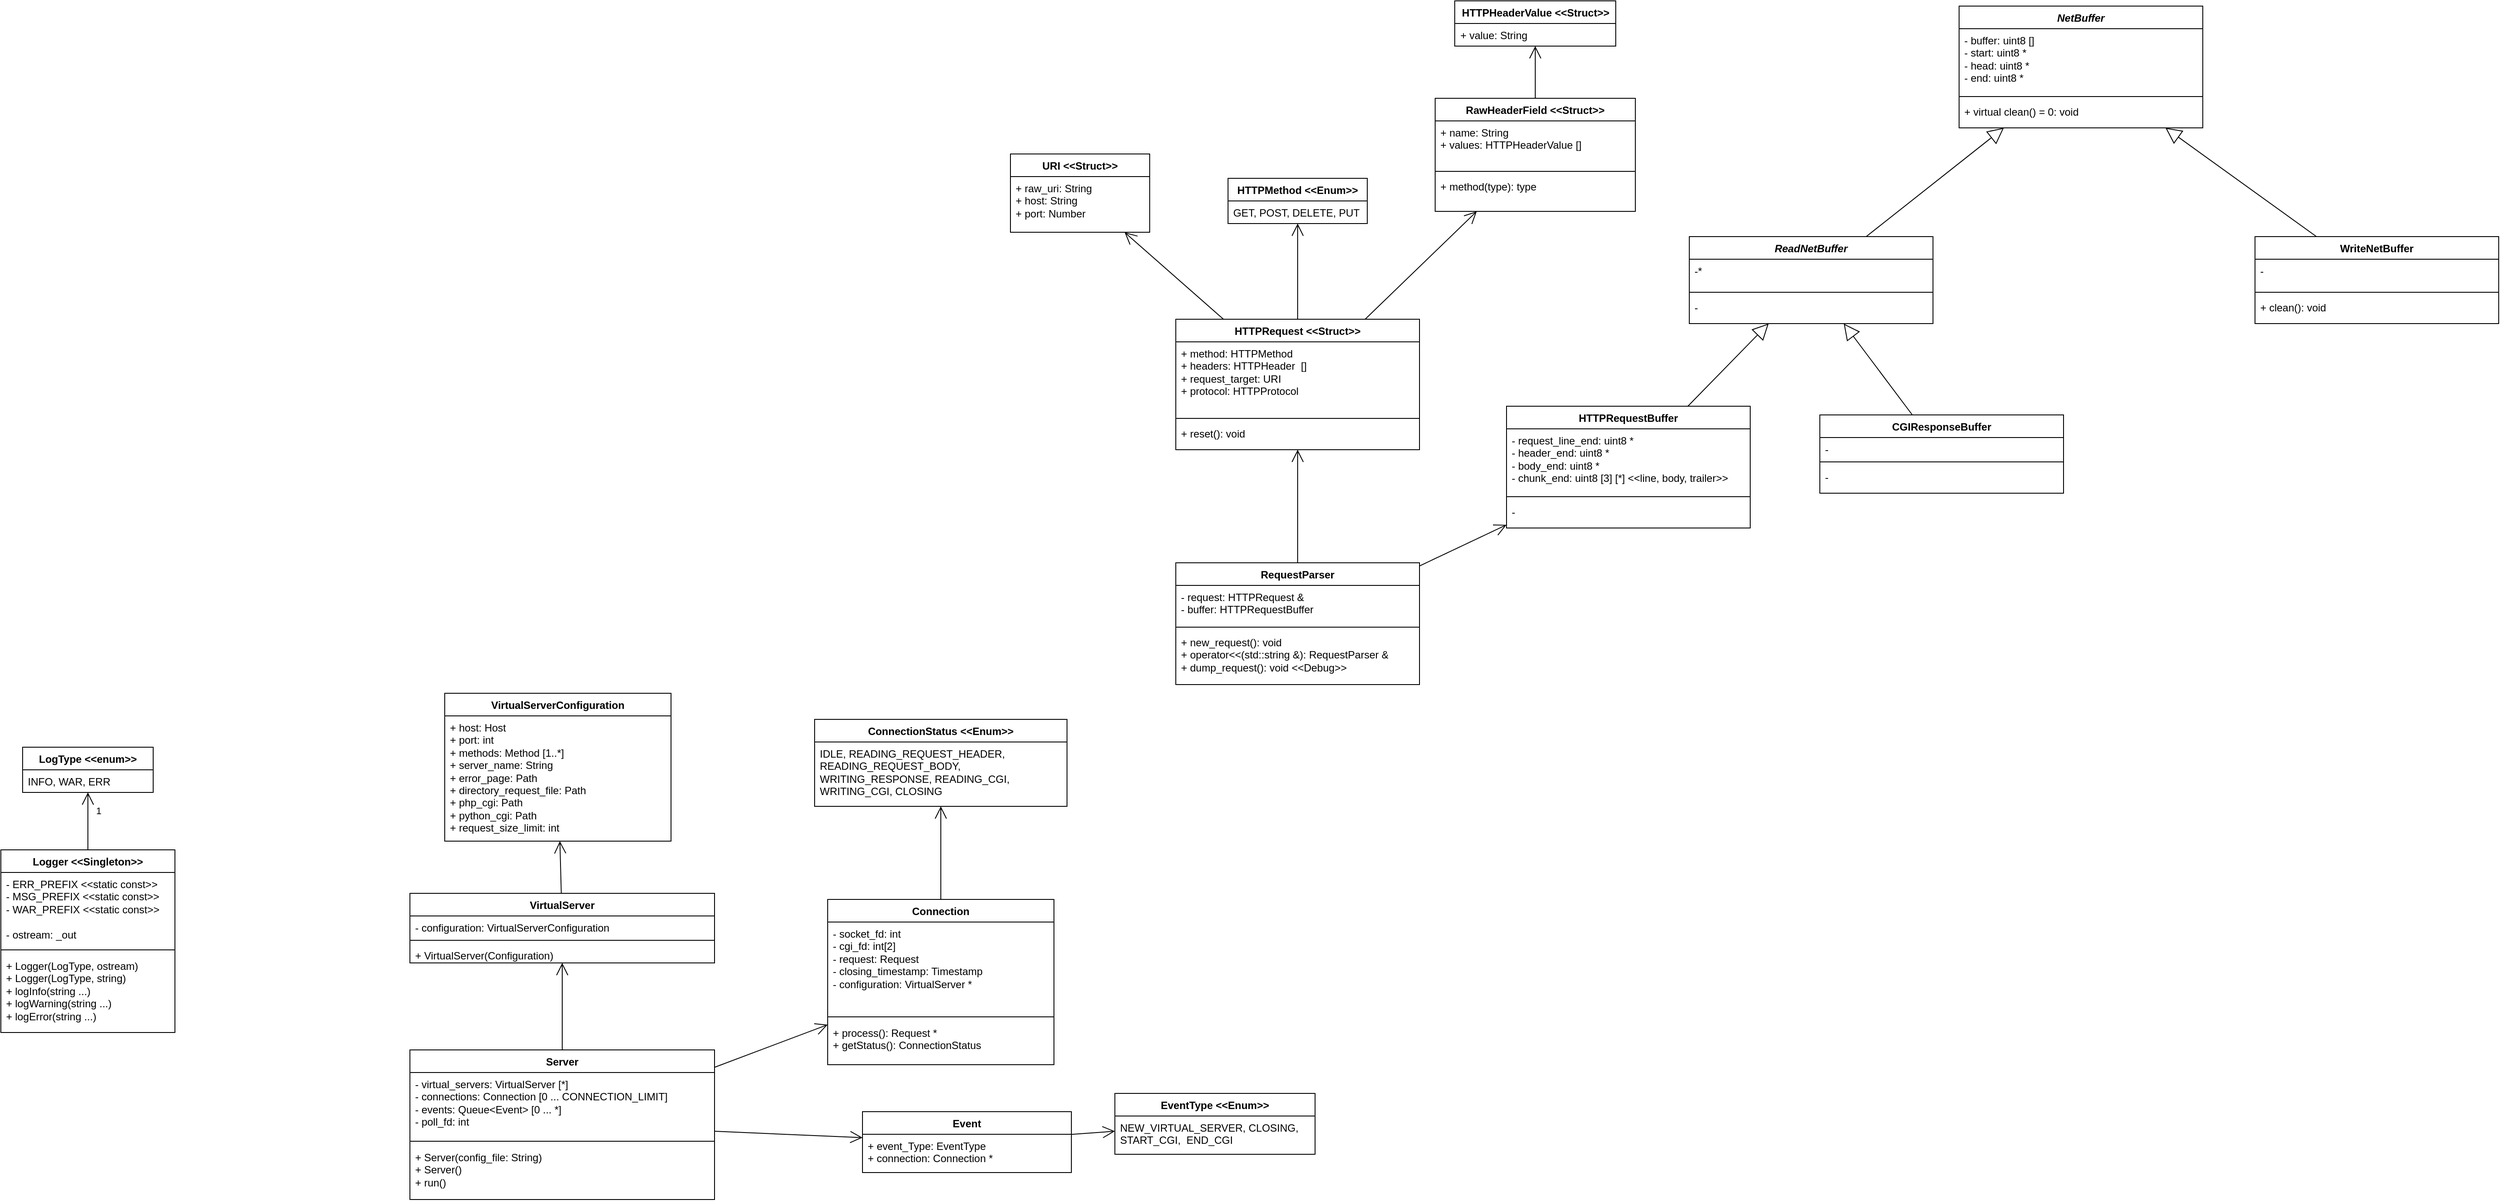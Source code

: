 <mxfile version="27.0.9">
  <diagram name="Página-1" id="tk883FMMthcRZrW7SJB8">
    <mxGraphModel dx="1903" dy="2211" grid="1" gridSize="10" guides="1" tooltips="1" connect="1" arrows="1" fold="1" page="1" pageScale="1" pageWidth="827" pageHeight="1169" math="0" shadow="0">
      <root>
        <mxCell id="0" />
        <mxCell id="1" parent="0" />
        <mxCell id="6wgVJU0eq-c5YWtlfM_m-1" value="Logger &amp;lt;&amp;lt;Singleton&amp;gt;&amp;gt;&lt;div&gt;&amp;nbsp;&lt;/div&gt;" style="swimlane;fontStyle=1;align=center;verticalAlign=top;childLayout=stackLayout;horizontal=1;startSize=26;horizontalStack=0;resizeParent=1;resizeParentMax=0;resizeLast=0;collapsible=1;marginBottom=0;whiteSpace=wrap;html=1;" parent="1" vertex="1">
          <mxGeometry x="190" y="340" width="200" height="210" as="geometry" />
        </mxCell>
        <mxCell id="6wgVJU0eq-c5YWtlfM_m-2" value="&lt;div&gt;- ERR_PREFIX &amp;lt;&amp;lt;static const&amp;gt;&amp;gt;&lt;/div&gt;&lt;div&gt;- MSG_PREFIX &amp;lt;&amp;lt;static const&amp;gt;&amp;gt;&lt;/div&gt;&lt;div&gt;- WAR_PREFIX &amp;lt;&amp;lt;static const&amp;gt;&amp;gt;&lt;/div&gt;&lt;div&gt;&lt;br&gt;&lt;/div&gt;- ostream: _out" style="text;strokeColor=none;fillColor=none;align=left;verticalAlign=top;spacingLeft=4;spacingRight=4;overflow=hidden;rotatable=0;points=[[0,0.5],[1,0.5]];portConstraint=eastwest;whiteSpace=wrap;html=1;" parent="6wgVJU0eq-c5YWtlfM_m-1" vertex="1">
          <mxGeometry y="26" width="200" height="84" as="geometry" />
        </mxCell>
        <mxCell id="6wgVJU0eq-c5YWtlfM_m-3" value="" style="line;strokeWidth=1;fillColor=none;align=left;verticalAlign=middle;spacingTop=-1;spacingLeft=3;spacingRight=3;rotatable=0;labelPosition=right;points=[];portConstraint=eastwest;strokeColor=inherit;" parent="6wgVJU0eq-c5YWtlfM_m-1" vertex="1">
          <mxGeometry y="110" width="200" height="10" as="geometry" />
        </mxCell>
        <mxCell id="6wgVJU0eq-c5YWtlfM_m-4" value="&lt;div&gt;&lt;span style=&quot;background-color: transparent; color: light-dark(rgb(0, 0, 0), rgb(255, 255, 255));&quot;&gt;+ Logger(LogType, ostream)&lt;/span&gt;&lt;/div&gt;+ Logger(LogType, string)&lt;div&gt;+ logInfo(string ...)&lt;/div&gt;&lt;div&gt;&lt;div&gt;+ logWarning(string ...)&lt;/div&gt;&lt;/div&gt;&lt;div&gt;&lt;div&gt;+ logError(string ...)&lt;/div&gt;&lt;/div&gt;&lt;div&gt;&lt;br&gt;&lt;/div&gt;" style="text;strokeColor=none;fillColor=none;align=left;verticalAlign=top;spacingLeft=4;spacingRight=4;overflow=hidden;rotatable=0;points=[[0,0.5],[1,0.5]];portConstraint=eastwest;whiteSpace=wrap;html=1;" parent="6wgVJU0eq-c5YWtlfM_m-1" vertex="1">
          <mxGeometry y="120" width="200" height="90" as="geometry" />
        </mxCell>
        <mxCell id="6wgVJU0eq-c5YWtlfM_m-7" value="LogType &amp;lt;&amp;lt;enum&amp;gt;&amp;gt;" style="swimlane;fontStyle=1;align=center;verticalAlign=top;childLayout=stackLayout;horizontal=1;startSize=26;horizontalStack=0;resizeParent=1;resizeParentMax=0;resizeLast=0;collapsible=1;marginBottom=0;whiteSpace=wrap;html=1;" parent="1" vertex="1">
          <mxGeometry x="215" y="222" width="150" height="52" as="geometry" />
        </mxCell>
        <mxCell id="6wgVJU0eq-c5YWtlfM_m-8" value="INFO, WAR, ERR" style="text;strokeColor=none;fillColor=none;align=left;verticalAlign=top;spacingLeft=4;spacingRight=4;overflow=hidden;rotatable=0;points=[[0,0.5],[1,0.5]];portConstraint=eastwest;whiteSpace=wrap;html=1;" parent="6wgVJU0eq-c5YWtlfM_m-7" vertex="1">
          <mxGeometry y="26" width="150" height="26" as="geometry" />
        </mxCell>
        <mxCell id="6wgVJU0eq-c5YWtlfM_m-13" value="" style="endArrow=open;endFill=1;endSize=12;html=1;rounded=0;" parent="1" source="6wgVJU0eq-c5YWtlfM_m-1" target="6wgVJU0eq-c5YWtlfM_m-7" edge="1">
          <mxGeometry width="160" relative="1" as="geometry">
            <mxPoint x="243" y="350" as="sourcePoint" />
            <mxPoint x="206" y="262" as="targetPoint" />
          </mxGeometry>
        </mxCell>
        <mxCell id="6wgVJU0eq-c5YWtlfM_m-14" value="1" style="edgeLabel;html=1;align=center;verticalAlign=middle;resizable=0;points=[];" parent="6wgVJU0eq-c5YWtlfM_m-13" vertex="1" connectable="0">
          <mxGeometry x="0.416" y="2" relative="1" as="geometry">
            <mxPoint x="14" y="1" as="offset" />
          </mxGeometry>
        </mxCell>
        <mxCell id="6wgVJU0eq-c5YWtlfM_m-15" value="" style="endArrow=open;endFill=1;endSize=12;html=1;rounded=0;" parent="1" source="6wgVJU0eq-c5YWtlfM_m-17" target="I9XYT82SZLcXuWSCUwmC-47" edge="1">
          <mxGeometry width="160" relative="1" as="geometry">
            <mxPoint x="742" y="480" as="sourcePoint" />
            <mxPoint x="839.571" y="274" as="targetPoint" />
          </mxGeometry>
        </mxCell>
        <mxCell id="6wgVJU0eq-c5YWtlfM_m-17" value="VirtualServer" style="swimlane;fontStyle=1;align=center;verticalAlign=top;childLayout=stackLayout;horizontal=1;startSize=26;horizontalStack=0;resizeParent=1;resizeParentMax=0;resizeLast=0;collapsible=1;marginBottom=0;whiteSpace=wrap;html=1;" parent="1" vertex="1">
          <mxGeometry x="660" y="390" width="350" height="80" as="geometry" />
        </mxCell>
        <mxCell id="6wgVJU0eq-c5YWtlfM_m-18" value="&lt;div&gt;- configuration: VirtualServerConfiguration&lt;/div&gt;&lt;div&gt;&lt;br&gt;&lt;/div&gt;" style="text;strokeColor=none;fillColor=none;align=left;verticalAlign=top;spacingLeft=4;spacingRight=4;overflow=hidden;rotatable=0;points=[[0,0.5],[1,0.5]];portConstraint=eastwest;whiteSpace=wrap;html=1;" parent="6wgVJU0eq-c5YWtlfM_m-17" vertex="1">
          <mxGeometry y="26" width="350" height="24" as="geometry" />
        </mxCell>
        <mxCell id="6wgVJU0eq-c5YWtlfM_m-19" value="" style="line;strokeWidth=1;fillColor=none;align=left;verticalAlign=middle;spacingTop=-1;spacingLeft=3;spacingRight=3;rotatable=0;labelPosition=right;points=[];portConstraint=eastwest;strokeColor=inherit;" parent="6wgVJU0eq-c5YWtlfM_m-17" vertex="1">
          <mxGeometry y="50" width="350" height="8" as="geometry" />
        </mxCell>
        <mxCell id="6wgVJU0eq-c5YWtlfM_m-20" value="+ VirtualServer(Configuration)&lt;div&gt;&lt;br&gt;&lt;/div&gt;" style="text;strokeColor=none;fillColor=none;align=left;verticalAlign=top;spacingLeft=4;spacingRight=4;overflow=hidden;rotatable=0;points=[[0,0.5],[1,0.5]];portConstraint=eastwest;whiteSpace=wrap;html=1;" parent="6wgVJU0eq-c5YWtlfM_m-17" vertex="1">
          <mxGeometry y="58" width="350" height="22" as="geometry" />
        </mxCell>
        <mxCell id="6wgVJU0eq-c5YWtlfM_m-31" value="RawHeaderField &amp;lt;&amp;lt;Struct&amp;gt;&amp;gt;" style="swimlane;fontStyle=1;align=center;verticalAlign=top;childLayout=stackLayout;horizontal=1;startSize=26;horizontalStack=0;resizeParent=1;resizeParentMax=0;resizeLast=0;collapsible=1;marginBottom=0;whiteSpace=wrap;html=1;" parent="1" vertex="1">
          <mxGeometry x="1838" y="-524" width="230" height="130" as="geometry" />
        </mxCell>
        <mxCell id="6wgVJU0eq-c5YWtlfM_m-32" value="&lt;div&gt;+ name: String&lt;/div&gt;&lt;div&gt;+ values: HTTPHeaderValue []&lt;/div&gt;" style="text;strokeColor=none;fillColor=none;align=left;verticalAlign=top;spacingLeft=4;spacingRight=4;overflow=hidden;rotatable=0;points=[[0,0.5],[1,0.5]];portConstraint=eastwest;whiteSpace=wrap;html=1;" parent="6wgVJU0eq-c5YWtlfM_m-31" vertex="1">
          <mxGeometry y="26" width="230" height="54" as="geometry" />
        </mxCell>
        <mxCell id="6wgVJU0eq-c5YWtlfM_m-33" value="" style="line;strokeWidth=1;fillColor=none;align=left;verticalAlign=middle;spacingTop=-1;spacingLeft=3;spacingRight=3;rotatable=0;labelPosition=right;points=[];portConstraint=eastwest;strokeColor=inherit;" parent="6wgVJU0eq-c5YWtlfM_m-31" vertex="1">
          <mxGeometry y="80" width="230" height="8" as="geometry" />
        </mxCell>
        <mxCell id="6wgVJU0eq-c5YWtlfM_m-34" value="+ method(type): type" style="text;strokeColor=none;fillColor=none;align=left;verticalAlign=top;spacingLeft=4;spacingRight=4;overflow=hidden;rotatable=0;points=[[0,0.5],[1,0.5]];portConstraint=eastwest;whiteSpace=wrap;html=1;" parent="6wgVJU0eq-c5YWtlfM_m-31" vertex="1">
          <mxGeometry y="88" width="230" height="42" as="geometry" />
        </mxCell>
        <mxCell id="I9XYT82SZLcXuWSCUwmC-6" value="Connection" style="swimlane;fontStyle=1;align=center;verticalAlign=top;childLayout=stackLayout;horizontal=1;startSize=26;horizontalStack=0;resizeParent=1;resizeParentMax=0;resizeLast=0;collapsible=1;marginBottom=0;whiteSpace=wrap;html=1;" parent="1" vertex="1">
          <mxGeometry x="1140" y="397" width="260" height="190" as="geometry" />
        </mxCell>
        <mxCell id="I9XYT82SZLcXuWSCUwmC-7" value="- socket_fd: int&lt;div&gt;- cgi_fd: int[2]&lt;br&gt;&lt;div&gt;- request: Request&lt;br&gt;&lt;div&gt;&lt;span style=&quot;background-color: transparent; color: light-dark(rgb(0, 0, 0), rgb(255, 255, 255));&quot;&gt;- closing_timestamp: Timestamp&lt;/span&gt;&lt;/div&gt;&lt;/div&gt;&lt;div&gt;- configuration: VirtualServer *&lt;/div&gt;&lt;/div&gt;" style="text;strokeColor=none;fillColor=none;align=left;verticalAlign=top;spacingLeft=4;spacingRight=4;overflow=hidden;rotatable=0;points=[[0,0.5],[1,0.5]];portConstraint=eastwest;whiteSpace=wrap;html=1;" parent="I9XYT82SZLcXuWSCUwmC-6" vertex="1">
          <mxGeometry y="26" width="260" height="104" as="geometry" />
        </mxCell>
        <mxCell id="I9XYT82SZLcXuWSCUwmC-8" value="" style="line;strokeWidth=1;fillColor=none;align=left;verticalAlign=middle;spacingTop=-1;spacingLeft=3;spacingRight=3;rotatable=0;labelPosition=right;points=[];portConstraint=eastwest;strokeColor=inherit;" parent="I9XYT82SZLcXuWSCUwmC-6" vertex="1">
          <mxGeometry y="130" width="260" height="10" as="geometry" />
        </mxCell>
        <mxCell id="I9XYT82SZLcXuWSCUwmC-9" value="+ process(): Request *&lt;div&gt;+ getStatus(): ConnectionStatus&lt;/div&gt;" style="text;strokeColor=none;fillColor=none;align=left;verticalAlign=top;spacingLeft=4;spacingRight=4;overflow=hidden;rotatable=0;points=[[0,0.5],[1,0.5]];portConstraint=eastwest;whiteSpace=wrap;html=1;" parent="I9XYT82SZLcXuWSCUwmC-6" vertex="1">
          <mxGeometry y="140" width="260" height="50" as="geometry" />
        </mxCell>
        <mxCell id="I9XYT82SZLcXuWSCUwmC-10" value="ConnectionStatus &amp;lt;&amp;lt;Enum&amp;gt;&amp;gt;" style="swimlane;fontStyle=1;align=center;verticalAlign=top;childLayout=stackLayout;horizontal=1;startSize=26;horizontalStack=0;resizeParent=1;resizeParentMax=0;resizeLast=0;collapsible=1;marginBottom=0;whiteSpace=wrap;html=1;" parent="1" vertex="1">
          <mxGeometry x="1125" y="190" width="290" height="100" as="geometry" />
        </mxCell>
        <mxCell id="I9XYT82SZLcXuWSCUwmC-11" value="IDLE, READING_REQUEST_HEADER, READING_REQUEST_BODY,&amp;nbsp; WRITING_RESPONSE, READING_CGI, WRITING_CGI, CLOSING" style="text;strokeColor=none;fillColor=none;align=left;verticalAlign=top;spacingLeft=4;spacingRight=4;overflow=hidden;rotatable=0;points=[[0,0.5],[1,0.5]];portConstraint=eastwest;whiteSpace=wrap;html=1;" parent="I9XYT82SZLcXuWSCUwmC-10" vertex="1">
          <mxGeometry y="26" width="290" height="74" as="geometry" />
        </mxCell>
        <mxCell id="I9XYT82SZLcXuWSCUwmC-14" value="" style="endArrow=open;endFill=1;endSize=12;html=1;rounded=0;" parent="1" source="I9XYT82SZLcXuWSCUwmC-6" target="I9XYT82SZLcXuWSCUwmC-10" edge="1">
          <mxGeometry width="160" relative="1" as="geometry">
            <mxPoint x="889" y="382" as="sourcePoint" />
            <mxPoint x="930" y="180" as="targetPoint" />
          </mxGeometry>
        </mxCell>
        <mxCell id="I9XYT82SZLcXuWSCUwmC-15" value="" style="endArrow=open;endFill=1;endSize=12;html=1;rounded=0;" parent="1" source="I9XYT82SZLcXuWSCUwmC-40" target="I9XYT82SZLcXuWSCUwmC-6" edge="1">
          <mxGeometry width="160" relative="1" as="geometry">
            <mxPoint x="870" y="412" as="sourcePoint" />
            <mxPoint x="911" y="210" as="targetPoint" />
          </mxGeometry>
        </mxCell>
        <mxCell id="I9XYT82SZLcXuWSCUwmC-18" value="Event" style="swimlane;fontStyle=1;align=center;verticalAlign=top;childLayout=stackLayout;horizontal=1;startSize=26;horizontalStack=0;resizeParent=1;resizeParentMax=0;resizeLast=0;collapsible=1;marginBottom=0;whiteSpace=wrap;html=1;" parent="1" vertex="1">
          <mxGeometry x="1180" y="641" width="240" height="70" as="geometry" />
        </mxCell>
        <mxCell id="I9XYT82SZLcXuWSCUwmC-19" value="+ event_Type: EventType&lt;div&gt;&lt;span style=&quot;background-color: transparent; color: light-dark(rgb(0, 0, 0), rgb(255, 255, 255));&quot;&gt;+ connection: Connection *&lt;/span&gt;&lt;/div&gt;&lt;div&gt;&lt;br&gt;&lt;/div&gt;" style="text;strokeColor=none;fillColor=none;align=left;verticalAlign=top;spacingLeft=4;spacingRight=4;overflow=hidden;rotatable=0;points=[[0,0.5],[1,0.5]];portConstraint=eastwest;whiteSpace=wrap;html=1;" parent="I9XYT82SZLcXuWSCUwmC-18" vertex="1">
          <mxGeometry y="26" width="240" height="44" as="geometry" />
        </mxCell>
        <mxCell id="I9XYT82SZLcXuWSCUwmC-22" value="EventType &amp;lt;&amp;lt;Enum&amp;gt;&amp;gt;" style="swimlane;fontStyle=1;align=center;verticalAlign=top;childLayout=stackLayout;horizontal=1;startSize=26;horizontalStack=0;resizeParent=1;resizeParentMax=0;resizeLast=0;collapsible=1;marginBottom=0;whiteSpace=wrap;html=1;" parent="1" vertex="1">
          <mxGeometry x="1470" y="620" width="230" height="70" as="geometry" />
        </mxCell>
        <mxCell id="I9XYT82SZLcXuWSCUwmC-23" value="NEW_VIRTUAL_SERVER, CLOSING, START_CGI,&amp;nbsp; END_CGI" style="text;strokeColor=none;fillColor=none;align=left;verticalAlign=top;spacingLeft=4;spacingRight=4;overflow=hidden;rotatable=0;points=[[0,0.5],[1,0.5]];portConstraint=eastwest;whiteSpace=wrap;html=1;" parent="I9XYT82SZLcXuWSCUwmC-22" vertex="1">
          <mxGeometry y="26" width="230" height="44" as="geometry" />
        </mxCell>
        <mxCell id="I9XYT82SZLcXuWSCUwmC-27" value="" style="endArrow=open;endFill=1;endSize=12;html=1;rounded=0;" parent="1" source="I9XYT82SZLcXuWSCUwmC-40" target="I9XYT82SZLcXuWSCUwmC-18" edge="1">
          <mxGeometry width="160" relative="1" as="geometry">
            <mxPoint x="936" y="400" as="sourcePoint" />
            <mxPoint x="1046" y="316" as="targetPoint" />
          </mxGeometry>
        </mxCell>
        <mxCell id="I9XYT82SZLcXuWSCUwmC-28" value="" style="endArrow=open;endFill=1;endSize=12;html=1;rounded=0;" parent="1" source="I9XYT82SZLcXuWSCUwmC-18" target="I9XYT82SZLcXuWSCUwmC-22" edge="1">
          <mxGeometry width="160" relative="1" as="geometry">
            <mxPoint x="1190" y="660" as="sourcePoint" />
            <mxPoint x="1260" y="670" as="targetPoint" />
          </mxGeometry>
        </mxCell>
        <mxCell id="I9XYT82SZLcXuWSCUwmC-40" value="Server" style="swimlane;fontStyle=1;align=center;verticalAlign=top;childLayout=stackLayout;horizontal=1;startSize=26;horizontalStack=0;resizeParent=1;resizeParentMax=0;resizeLast=0;collapsible=1;marginBottom=0;whiteSpace=wrap;html=1;" parent="1" vertex="1">
          <mxGeometry x="660" y="570" width="350" height="172" as="geometry" />
        </mxCell>
        <mxCell id="I9XYT82SZLcXuWSCUwmC-41" value="- virtual_servers: VirtualServer [*]&lt;div&gt;- connections: Connection [0 ... CONNECTION_LIMIT]&lt;/div&gt;&lt;div&gt;&lt;div&gt;&lt;div&gt;&lt;span style=&quot;background-color: transparent; color: light-dark(rgb(0, 0, 0), rgb(255, 255, 255));&quot;&gt;- events: Queue&amp;lt;Event&amp;gt; [0 ... *]&lt;/span&gt;&lt;/div&gt;&lt;/div&gt;&lt;div&gt;&lt;span style=&quot;background-color: transparent; color: light-dark(rgb(0, 0, 0), rgb(255, 255, 255));&quot;&gt;- poll_fd: int&lt;/span&gt;&lt;/div&gt;&lt;/div&gt;" style="text;strokeColor=none;fillColor=none;align=left;verticalAlign=top;spacingLeft=4;spacingRight=4;overflow=hidden;rotatable=0;points=[[0,0.5],[1,0.5]];portConstraint=eastwest;whiteSpace=wrap;html=1;" parent="I9XYT82SZLcXuWSCUwmC-40" vertex="1">
          <mxGeometry y="26" width="350" height="74" as="geometry" />
        </mxCell>
        <mxCell id="I9XYT82SZLcXuWSCUwmC-42" value="" style="line;strokeWidth=1;fillColor=none;align=left;verticalAlign=middle;spacingTop=-1;spacingLeft=3;spacingRight=3;rotatable=0;labelPosition=right;points=[];portConstraint=eastwest;strokeColor=inherit;" parent="I9XYT82SZLcXuWSCUwmC-40" vertex="1">
          <mxGeometry y="100" width="350" height="10" as="geometry" />
        </mxCell>
        <mxCell id="I9XYT82SZLcXuWSCUwmC-43" value="+ Server(config_file: String)&lt;div&gt;&lt;div&gt;+ Server()&lt;/div&gt;&lt;/div&gt;&lt;div&gt;+ run()&lt;/div&gt;" style="text;strokeColor=none;fillColor=none;align=left;verticalAlign=top;spacingLeft=4;spacingRight=4;overflow=hidden;rotatable=0;points=[[0,0.5],[1,0.5]];portConstraint=eastwest;whiteSpace=wrap;html=1;" parent="I9XYT82SZLcXuWSCUwmC-40" vertex="1">
          <mxGeometry y="110" width="350" height="62" as="geometry" />
        </mxCell>
        <mxCell id="I9XYT82SZLcXuWSCUwmC-44" value="" style="endArrow=open;endFill=1;endSize=12;html=1;rounded=0;" parent="1" source="I9XYT82SZLcXuWSCUwmC-40" target="6wgVJU0eq-c5YWtlfM_m-17" edge="1">
          <mxGeometry width="160" relative="1" as="geometry">
            <mxPoint x="942" y="400" as="sourcePoint" />
            <mxPoint x="1053" y="326" as="targetPoint" />
          </mxGeometry>
        </mxCell>
        <mxCell id="I9XYT82SZLcXuWSCUwmC-47" value="VirtualServerConfiguration" style="swimlane;fontStyle=1;align=center;verticalAlign=top;childLayout=stackLayout;horizontal=1;startSize=26;horizontalStack=0;resizeParent=1;resizeParentMax=0;resizeLast=0;collapsible=1;marginBottom=0;whiteSpace=wrap;html=1;" parent="1" vertex="1">
          <mxGeometry x="700" y="160" width="260" height="170" as="geometry" />
        </mxCell>
        <mxCell id="I9XYT82SZLcXuWSCUwmC-48" value="+ host: Host&lt;div&gt;+ port: int&lt;br&gt;&lt;div&gt;+ methods: Method [1..*]&lt;/div&gt;&lt;div&gt;+ server_name: String&lt;/div&gt;&lt;/div&gt;&lt;div&gt;+ error_page: Path&lt;/div&gt;&lt;div&gt;+ directory_request_file: Path&lt;/div&gt;&lt;div&gt;+ php_cgi: Path&lt;/div&gt;&lt;div&gt;+ python_cgi: Path&lt;/div&gt;&lt;div&gt;+ request_size_limit: int&lt;/div&gt;" style="text;strokeColor=none;fillColor=none;align=left;verticalAlign=top;spacingLeft=4;spacingRight=4;overflow=hidden;rotatable=0;points=[[0,0.5],[1,0.5]];portConstraint=eastwest;whiteSpace=wrap;html=1;" parent="I9XYT82SZLcXuWSCUwmC-47" vertex="1">
          <mxGeometry y="26" width="260" height="144" as="geometry" />
        </mxCell>
        <mxCell id="1a8JrGUghkv8qu4YOcdz-1" value="HTTPRequest &amp;lt;&amp;lt;Struct&amp;gt;&amp;gt;" style="swimlane;fontStyle=1;align=center;verticalAlign=top;childLayout=stackLayout;horizontal=1;startSize=26;horizontalStack=0;resizeParent=1;resizeParentMax=0;resizeLast=0;collapsible=1;marginBottom=0;whiteSpace=wrap;html=1;" parent="1" vertex="1">
          <mxGeometry x="1540" y="-270" width="280" height="150" as="geometry" />
        </mxCell>
        <mxCell id="1a8JrGUghkv8qu4YOcdz-2" value="&lt;div&gt;+ method: HTTPMethod&lt;/div&gt;&lt;div&gt;+ headers: HTTPHeader&amp;nbsp; []&lt;/div&gt;&lt;div&gt;+ request_target: URI&lt;/div&gt;&lt;div&gt;+ protocol: HTTPProtocol&lt;/div&gt;" style="text;strokeColor=none;fillColor=none;align=left;verticalAlign=top;spacingLeft=4;spacingRight=4;overflow=hidden;rotatable=0;points=[[0,0.5],[1,0.5]];portConstraint=eastwest;whiteSpace=wrap;html=1;" parent="1a8JrGUghkv8qu4YOcdz-1" vertex="1">
          <mxGeometry y="26" width="280" height="84" as="geometry" />
        </mxCell>
        <mxCell id="1a8JrGUghkv8qu4YOcdz-3" value="" style="line;strokeWidth=1;fillColor=none;align=left;verticalAlign=middle;spacingTop=-1;spacingLeft=3;spacingRight=3;rotatable=0;labelPosition=right;points=[];portConstraint=eastwest;strokeColor=inherit;" parent="1a8JrGUghkv8qu4YOcdz-1" vertex="1">
          <mxGeometry y="110" width="280" height="8" as="geometry" />
        </mxCell>
        <mxCell id="1a8JrGUghkv8qu4YOcdz-4" value="+ reset(): void" style="text;strokeColor=none;fillColor=none;align=left;verticalAlign=top;spacingLeft=4;spacingRight=4;overflow=hidden;rotatable=0;points=[[0,0.5],[1,0.5]];portConstraint=eastwest;whiteSpace=wrap;html=1;" parent="1a8JrGUghkv8qu4YOcdz-1" vertex="1">
          <mxGeometry y="118" width="280" height="32" as="geometry" />
        </mxCell>
        <mxCell id="1a8JrGUghkv8qu4YOcdz-9" value="" style="endArrow=open;endFill=1;endSize=12;html=1;rounded=0;" parent="1" source="1a8JrGUghkv8qu4YOcdz-1" target="6wgVJU0eq-c5YWtlfM_m-31" edge="1">
          <mxGeometry width="160" relative="1" as="geometry">
            <mxPoint x="1440" y="-127" as="sourcePoint" />
            <mxPoint x="1440" y="-234" as="targetPoint" />
          </mxGeometry>
        </mxCell>
        <mxCell id="1a8JrGUghkv8qu4YOcdz-10" value="HTTPHeaderValue &amp;lt;&amp;lt;Struct&amp;gt;&amp;gt;" style="swimlane;fontStyle=1;align=center;verticalAlign=top;childLayout=stackLayout;horizontal=1;startSize=26;horizontalStack=0;resizeParent=1;resizeParentMax=0;resizeLast=0;collapsible=1;marginBottom=0;whiteSpace=wrap;html=1;" parent="1" vertex="1">
          <mxGeometry x="1860.5" y="-636" width="185" height="52" as="geometry" />
        </mxCell>
        <mxCell id="1a8JrGUghkv8qu4YOcdz-11" value="+ value: String" style="text;strokeColor=none;fillColor=none;align=left;verticalAlign=top;spacingLeft=4;spacingRight=4;overflow=hidden;rotatable=0;points=[[0,0.5],[1,0.5]];portConstraint=eastwest;whiteSpace=wrap;html=1;" parent="1a8JrGUghkv8qu4YOcdz-10" vertex="1">
          <mxGeometry y="26" width="185" height="26" as="geometry" />
        </mxCell>
        <mxCell id="1a8JrGUghkv8qu4YOcdz-14" value="" style="endArrow=open;endFill=1;endSize=12;html=1;rounded=0;" parent="1" source="6wgVJU0eq-c5YWtlfM_m-31" target="1a8JrGUghkv8qu4YOcdz-10" edge="1">
          <mxGeometry width="160" relative="1" as="geometry">
            <mxPoint x="1520" y="-414" as="sourcePoint" />
            <mxPoint x="1525" y="-494" as="targetPoint" />
          </mxGeometry>
        </mxCell>
        <mxCell id="1a8JrGUghkv8qu4YOcdz-15" value="HTTPMethod &amp;lt;&amp;lt;Enum&amp;gt;&amp;gt;" style="swimlane;fontStyle=1;align=center;verticalAlign=top;childLayout=stackLayout;horizontal=1;startSize=26;horizontalStack=0;resizeParent=1;resizeParentMax=0;resizeLast=0;collapsible=1;marginBottom=0;whiteSpace=wrap;html=1;" parent="1" vertex="1">
          <mxGeometry x="1600" y="-432" width="160" height="52" as="geometry" />
        </mxCell>
        <mxCell id="1a8JrGUghkv8qu4YOcdz-16" value="GET, POST, DELETE, PUT" style="text;strokeColor=none;fillColor=none;align=left;verticalAlign=top;spacingLeft=4;spacingRight=4;overflow=hidden;rotatable=0;points=[[0,0.5],[1,0.5]];portConstraint=eastwest;whiteSpace=wrap;html=1;" parent="1a8JrGUghkv8qu4YOcdz-15" vertex="1">
          <mxGeometry y="26" width="160" height="26" as="geometry" />
        </mxCell>
        <mxCell id="1a8JrGUghkv8qu4YOcdz-19" value="" style="endArrow=open;endFill=1;endSize=12;html=1;rounded=0;" parent="1" source="1a8JrGUghkv8qu4YOcdz-1" target="1a8JrGUghkv8qu4YOcdz-15" edge="1">
          <mxGeometry width="160" relative="1" as="geometry">
            <mxPoint x="1890" y="-394" as="sourcePoint" />
            <mxPoint x="1890" y="-444" as="targetPoint" />
          </mxGeometry>
        </mxCell>
        <mxCell id="1a8JrGUghkv8qu4YOcdz-20" value="URI &amp;lt;&amp;lt;Struct&amp;gt;&amp;gt;" style="swimlane;fontStyle=1;align=center;verticalAlign=top;childLayout=stackLayout;horizontal=1;startSize=26;horizontalStack=0;resizeParent=1;resizeParentMax=0;resizeLast=0;collapsible=1;marginBottom=0;whiteSpace=wrap;html=1;" parent="1" vertex="1">
          <mxGeometry x="1350" y="-460" width="160" height="90" as="geometry" />
        </mxCell>
        <mxCell id="1a8JrGUghkv8qu4YOcdz-21" value="&lt;div&gt;+ raw_uri: String&lt;/div&gt;&lt;div&gt;+ host: String&lt;/div&gt;&lt;div&gt;+ port: Number&lt;/div&gt;" style="text;strokeColor=none;fillColor=none;align=left;verticalAlign=top;spacingLeft=4;spacingRight=4;overflow=hidden;rotatable=0;points=[[0,0.5],[1,0.5]];portConstraint=eastwest;whiteSpace=wrap;html=1;" parent="1a8JrGUghkv8qu4YOcdz-20" vertex="1">
          <mxGeometry y="26" width="160" height="64" as="geometry" />
        </mxCell>
        <mxCell id="1a8JrGUghkv8qu4YOcdz-24" value="" style="endArrow=open;endFill=1;endSize=12;html=1;rounded=0;" parent="1" source="1a8JrGUghkv8qu4YOcdz-1" target="1a8JrGUghkv8qu4YOcdz-20" edge="1">
          <mxGeometry width="160" relative="1" as="geometry">
            <mxPoint x="1553" y="-206" as="sourcePoint" />
            <mxPoint x="1400" y="-344" as="targetPoint" />
          </mxGeometry>
        </mxCell>
        <mxCell id="1a8JrGUghkv8qu4YOcdz-25" value="RequestParser" style="swimlane;fontStyle=1;align=center;verticalAlign=top;childLayout=stackLayout;horizontal=1;startSize=26;horizontalStack=0;resizeParent=1;resizeParentMax=0;resizeLast=0;collapsible=1;marginBottom=0;whiteSpace=wrap;html=1;" parent="1" vertex="1">
          <mxGeometry x="1540" y="10" width="280" height="140" as="geometry" />
        </mxCell>
        <mxCell id="1a8JrGUghkv8qu4YOcdz-26" value="&lt;div&gt;- request: HTTPRequest &amp;amp;&lt;/div&gt;&lt;div&gt;- buffer: HTTPRequestBuffer&lt;/div&gt;&lt;div&gt;&lt;br&gt;&lt;/div&gt;" style="text;strokeColor=none;fillColor=none;align=left;verticalAlign=top;spacingLeft=4;spacingRight=4;overflow=hidden;rotatable=0;points=[[0,0.5],[1,0.5]];portConstraint=eastwest;whiteSpace=wrap;html=1;" parent="1a8JrGUghkv8qu4YOcdz-25" vertex="1">
          <mxGeometry y="26" width="280" height="44" as="geometry" />
        </mxCell>
        <mxCell id="1a8JrGUghkv8qu4YOcdz-27" value="" style="line;strokeWidth=1;fillColor=none;align=left;verticalAlign=middle;spacingTop=-1;spacingLeft=3;spacingRight=3;rotatable=0;labelPosition=right;points=[];portConstraint=eastwest;strokeColor=inherit;" parent="1a8JrGUghkv8qu4YOcdz-25" vertex="1">
          <mxGeometry y="70" width="280" height="8" as="geometry" />
        </mxCell>
        <mxCell id="1a8JrGUghkv8qu4YOcdz-28" value="&lt;div&gt;+ new_request(): void &lt;br&gt;&lt;/div&gt;&lt;div&gt;+ operator&amp;lt;&amp;lt;(std::string &amp;amp;): RequestParser &amp;amp;&lt;/div&gt;&lt;div&gt;+ dump_request(): void &amp;lt;&amp;lt;Debug&amp;gt;&amp;gt;&lt;/div&gt;" style="text;strokeColor=none;fillColor=none;align=left;verticalAlign=top;spacingLeft=4;spacingRight=4;overflow=hidden;rotatable=0;points=[[0,0.5],[1,0.5]];portConstraint=eastwest;whiteSpace=wrap;html=1;" parent="1a8JrGUghkv8qu4YOcdz-25" vertex="1">
          <mxGeometry y="78" width="280" height="62" as="geometry" />
        </mxCell>
        <mxCell id="1a8JrGUghkv8qu4YOcdz-29" value="" style="endArrow=open;endFill=1;endSize=12;html=1;rounded=0;" parent="1" source="1a8JrGUghkv8qu4YOcdz-25" target="1a8JrGUghkv8qu4YOcdz-1" edge="1">
          <mxGeometry width="160" relative="1" as="geometry">
            <mxPoint x="1869.996" y="-40" as="sourcePoint" />
            <mxPoint x="1957.7" y="-200" as="targetPoint" />
          </mxGeometry>
        </mxCell>
        <mxCell id="1a8JrGUghkv8qu4YOcdz-32" value="&lt;i&gt;ReadNetBuffer&lt;/i&gt;&lt;div&gt;&lt;br&gt;&lt;/div&gt;" style="swimlane;fontStyle=1;align=center;verticalAlign=top;childLayout=stackLayout;horizontal=1;startSize=26;horizontalStack=0;resizeParent=1;resizeParentMax=0;resizeLast=0;collapsible=1;marginBottom=0;whiteSpace=wrap;html=1;" parent="1" vertex="1">
          <mxGeometry x="2130" y="-365" width="280" height="100" as="geometry" />
        </mxCell>
        <mxCell id="1a8JrGUghkv8qu4YOcdz-33" value="&lt;div&gt;&lt;span style=&quot;background-color: transparent; color: light-dark(rgb(0, 0, 0), rgb(255, 255, 255));&quot;&gt;-*&lt;/span&gt;&lt;/div&gt;" style="text;strokeColor=none;fillColor=none;align=left;verticalAlign=top;spacingLeft=4;spacingRight=4;overflow=hidden;rotatable=0;points=[[0,0.5],[1,0.5]];portConstraint=eastwest;whiteSpace=wrap;html=1;" parent="1a8JrGUghkv8qu4YOcdz-32" vertex="1">
          <mxGeometry y="26" width="280" height="34" as="geometry" />
        </mxCell>
        <mxCell id="1a8JrGUghkv8qu4YOcdz-34" value="" style="line;strokeWidth=1;fillColor=none;align=left;verticalAlign=middle;spacingTop=-1;spacingLeft=3;spacingRight=3;rotatable=0;labelPosition=right;points=[];portConstraint=eastwest;strokeColor=inherit;" parent="1a8JrGUghkv8qu4YOcdz-32" vertex="1">
          <mxGeometry y="60" width="280" height="8" as="geometry" />
        </mxCell>
        <mxCell id="1a8JrGUghkv8qu4YOcdz-35" value="-" style="text;strokeColor=none;fillColor=none;align=left;verticalAlign=top;spacingLeft=4;spacingRight=4;overflow=hidden;rotatable=0;points=[[0,0.5],[1,0.5]];portConstraint=eastwest;whiteSpace=wrap;html=1;" parent="1a8JrGUghkv8qu4YOcdz-32" vertex="1">
          <mxGeometry y="68" width="280" height="32" as="geometry" />
        </mxCell>
        <mxCell id="1a8JrGUghkv8qu4YOcdz-36" value="" style="endArrow=open;endFill=1;endSize=12;html=1;rounded=0;" parent="1" source="1a8JrGUghkv8qu4YOcdz-25" target="MRHkmh8299stdfIDuQO7-5" edge="1">
          <mxGeometry width="160" relative="1" as="geometry">
            <mxPoint x="2106" y="84" as="sourcePoint" />
            <mxPoint x="1970" y="-110" as="targetPoint" />
          </mxGeometry>
        </mxCell>
        <mxCell id="1a8JrGUghkv8qu4YOcdz-37" value="&lt;div&gt;&lt;i&gt;NetBuffer&lt;/i&gt;&lt;/div&gt;" style="swimlane;fontStyle=1;align=center;verticalAlign=top;childLayout=stackLayout;horizontal=1;startSize=26;horizontalStack=0;resizeParent=1;resizeParentMax=0;resizeLast=0;collapsible=1;marginBottom=0;whiteSpace=wrap;html=1;" parent="1" vertex="1">
          <mxGeometry x="2440" y="-630" width="280" height="140" as="geometry" />
        </mxCell>
        <mxCell id="1a8JrGUghkv8qu4YOcdz-38" value="&lt;div&gt;- buffer: uint8 []&lt;/div&gt;&lt;div&gt;- start: uint8 *&lt;/div&gt;&lt;div&gt;- head: uint8 *&lt;/div&gt;&lt;div&gt;- end: uint8 *&lt;/div&gt;" style="text;strokeColor=none;fillColor=none;align=left;verticalAlign=top;spacingLeft=4;spacingRight=4;overflow=hidden;rotatable=0;points=[[0,0.5],[1,0.5]];portConstraint=eastwest;whiteSpace=wrap;html=1;" parent="1a8JrGUghkv8qu4YOcdz-37" vertex="1">
          <mxGeometry y="26" width="280" height="74" as="geometry" />
        </mxCell>
        <mxCell id="1a8JrGUghkv8qu4YOcdz-39" value="" style="line;strokeWidth=1;fillColor=none;align=left;verticalAlign=middle;spacingTop=-1;spacingLeft=3;spacingRight=3;rotatable=0;labelPosition=right;points=[];portConstraint=eastwest;strokeColor=inherit;" parent="1a8JrGUghkv8qu4YOcdz-37" vertex="1">
          <mxGeometry y="100" width="280" height="8" as="geometry" />
        </mxCell>
        <mxCell id="1a8JrGUghkv8qu4YOcdz-40" value="+ virtual clean() = 0: void" style="text;strokeColor=none;fillColor=none;align=left;verticalAlign=top;spacingLeft=4;spacingRight=4;overflow=hidden;rotatable=0;points=[[0,0.5],[1,0.5]];portConstraint=eastwest;whiteSpace=wrap;html=1;" parent="1a8JrGUghkv8qu4YOcdz-37" vertex="1">
          <mxGeometry y="108" width="280" height="32" as="geometry" />
        </mxCell>
        <mxCell id="1a8JrGUghkv8qu4YOcdz-41" value="" style="endArrow=block;endSize=16;endFill=0;html=1;rounded=0;" parent="1" source="1a8JrGUghkv8qu4YOcdz-32" target="1a8JrGUghkv8qu4YOcdz-37" edge="1">
          <mxGeometry width="160" relative="1" as="geometry">
            <mxPoint x="2190" y="-40" as="sourcePoint" />
            <mxPoint x="2350" y="-40" as="targetPoint" />
          </mxGeometry>
        </mxCell>
        <mxCell id="1a8JrGUghkv8qu4YOcdz-42" value="WriteNetBuffer" style="swimlane;fontStyle=1;align=center;verticalAlign=top;childLayout=stackLayout;horizontal=1;startSize=26;horizontalStack=0;resizeParent=1;resizeParentMax=0;resizeLast=0;collapsible=1;marginBottom=0;whiteSpace=wrap;html=1;" parent="1" vertex="1">
          <mxGeometry x="2780" y="-365" width="280" height="100" as="geometry" />
        </mxCell>
        <mxCell id="1a8JrGUghkv8qu4YOcdz-43" value="&lt;div&gt;-&lt;/div&gt;" style="text;strokeColor=none;fillColor=none;align=left;verticalAlign=top;spacingLeft=4;spacingRight=4;overflow=hidden;rotatable=0;points=[[0,0.5],[1,0.5]];portConstraint=eastwest;whiteSpace=wrap;html=1;" parent="1a8JrGUghkv8qu4YOcdz-42" vertex="1">
          <mxGeometry y="26" width="280" height="34" as="geometry" />
        </mxCell>
        <mxCell id="1a8JrGUghkv8qu4YOcdz-44" value="" style="line;strokeWidth=1;fillColor=none;align=left;verticalAlign=middle;spacingTop=-1;spacingLeft=3;spacingRight=3;rotatable=0;labelPosition=right;points=[];portConstraint=eastwest;strokeColor=inherit;" parent="1a8JrGUghkv8qu4YOcdz-42" vertex="1">
          <mxGeometry y="60" width="280" height="8" as="geometry" />
        </mxCell>
        <mxCell id="1a8JrGUghkv8qu4YOcdz-45" value="+ clean(): void" style="text;strokeColor=none;fillColor=none;align=left;verticalAlign=top;spacingLeft=4;spacingRight=4;overflow=hidden;rotatable=0;points=[[0,0.5],[1,0.5]];portConstraint=eastwest;whiteSpace=wrap;html=1;" parent="1a8JrGUghkv8qu4YOcdz-42" vertex="1">
          <mxGeometry y="68" width="280" height="32" as="geometry" />
        </mxCell>
        <mxCell id="1a8JrGUghkv8qu4YOcdz-47" value="" style="endArrow=block;endSize=16;endFill=0;html=1;rounded=0;" parent="1" source="1a8JrGUghkv8qu4YOcdz-42" target="1a8JrGUghkv8qu4YOcdz-37" edge="1">
          <mxGeometry width="160" relative="1" as="geometry">
            <mxPoint x="2410" y="-118" as="sourcePoint" />
            <mxPoint x="2490" y="-160" as="targetPoint" />
          </mxGeometry>
        </mxCell>
        <mxCell id="MRHkmh8299stdfIDuQO7-1" value="CGIResponseBuffer" style="swimlane;fontStyle=1;align=center;verticalAlign=top;childLayout=stackLayout;horizontal=1;startSize=26;horizontalStack=0;resizeParent=1;resizeParentMax=0;resizeLast=0;collapsible=1;marginBottom=0;whiteSpace=wrap;html=1;" vertex="1" parent="1">
          <mxGeometry x="2280" y="-160" width="280" height="90" as="geometry" />
        </mxCell>
        <mxCell id="MRHkmh8299stdfIDuQO7-2" value="&lt;div&gt;-&lt;/div&gt;" style="text;strokeColor=none;fillColor=none;align=left;verticalAlign=top;spacingLeft=4;spacingRight=4;overflow=hidden;rotatable=0;points=[[0,0.5],[1,0.5]];portConstraint=eastwest;whiteSpace=wrap;html=1;" vertex="1" parent="MRHkmh8299stdfIDuQO7-1">
          <mxGeometry y="26" width="280" height="24" as="geometry" />
        </mxCell>
        <mxCell id="MRHkmh8299stdfIDuQO7-3" value="" style="line;strokeWidth=1;fillColor=none;align=left;verticalAlign=middle;spacingTop=-1;spacingLeft=3;spacingRight=3;rotatable=0;labelPosition=right;points=[];portConstraint=eastwest;strokeColor=inherit;" vertex="1" parent="MRHkmh8299stdfIDuQO7-1">
          <mxGeometry y="50" width="280" height="8" as="geometry" />
        </mxCell>
        <mxCell id="MRHkmh8299stdfIDuQO7-4" value="-" style="text;strokeColor=none;fillColor=none;align=left;verticalAlign=top;spacingLeft=4;spacingRight=4;overflow=hidden;rotatable=0;points=[[0,0.5],[1,0.5]];portConstraint=eastwest;whiteSpace=wrap;html=1;" vertex="1" parent="MRHkmh8299stdfIDuQO7-1">
          <mxGeometry y="58" width="280" height="32" as="geometry" />
        </mxCell>
        <mxCell id="MRHkmh8299stdfIDuQO7-5" value="&lt;div&gt;HTTPRequestBuffer&lt;/div&gt;&lt;div&gt;&lt;br&gt;&lt;/div&gt;" style="swimlane;fontStyle=1;align=center;verticalAlign=top;childLayout=stackLayout;horizontal=1;startSize=26;horizontalStack=0;resizeParent=1;resizeParentMax=0;resizeLast=0;collapsible=1;marginBottom=0;whiteSpace=wrap;html=1;" vertex="1" parent="1">
          <mxGeometry x="1920" y="-170" width="280" height="140" as="geometry" />
        </mxCell>
        <mxCell id="MRHkmh8299stdfIDuQO7-6" value="&lt;div&gt;- request_line_end: uint8 *&lt;/div&gt;&lt;div&gt;- header_end: uint8 *&lt;/div&gt;&lt;div&gt;- body_end: uint8 *&lt;/div&gt;&lt;div&gt;- chunk_end: uint8 [3] [*] &amp;lt;&amp;lt;line, body, trailer&amp;gt;&amp;gt;&lt;/div&gt;&lt;div&gt;&lt;br&gt;&lt;/div&gt;" style="text;strokeColor=none;fillColor=none;align=left;verticalAlign=top;spacingLeft=4;spacingRight=4;overflow=hidden;rotatable=0;points=[[0,0.5],[1,0.5]];portConstraint=eastwest;whiteSpace=wrap;html=1;" vertex="1" parent="MRHkmh8299stdfIDuQO7-5">
          <mxGeometry y="26" width="280" height="74" as="geometry" />
        </mxCell>
        <mxCell id="MRHkmh8299stdfIDuQO7-7" value="" style="line;strokeWidth=1;fillColor=none;align=left;verticalAlign=middle;spacingTop=-1;spacingLeft=3;spacingRight=3;rotatable=0;labelPosition=right;points=[];portConstraint=eastwest;strokeColor=inherit;" vertex="1" parent="MRHkmh8299stdfIDuQO7-5">
          <mxGeometry y="100" width="280" height="8" as="geometry" />
        </mxCell>
        <mxCell id="MRHkmh8299stdfIDuQO7-8" value="-" style="text;strokeColor=none;fillColor=none;align=left;verticalAlign=top;spacingLeft=4;spacingRight=4;overflow=hidden;rotatable=0;points=[[0,0.5],[1,0.5]];portConstraint=eastwest;whiteSpace=wrap;html=1;" vertex="1" parent="MRHkmh8299stdfIDuQO7-5">
          <mxGeometry y="108" width="280" height="32" as="geometry" />
        </mxCell>
        <mxCell id="MRHkmh8299stdfIDuQO7-10" value="" style="endArrow=block;endSize=16;endFill=0;html=1;rounded=0;" edge="1" parent="1" source="MRHkmh8299stdfIDuQO7-5" target="1a8JrGUghkv8qu4YOcdz-32">
          <mxGeometry width="160" relative="1" as="geometry">
            <mxPoint x="2230" y="-60" as="sourcePoint" />
            <mxPoint x="2478" y="-250" as="targetPoint" />
          </mxGeometry>
        </mxCell>
        <mxCell id="MRHkmh8299stdfIDuQO7-11" value="" style="endArrow=block;endSize=16;endFill=0;html=1;rounded=0;" edge="1" parent="1" source="MRHkmh8299stdfIDuQO7-1" target="1a8JrGUghkv8qu4YOcdz-32">
          <mxGeometry width="160" relative="1" as="geometry">
            <mxPoint x="2270" y="-50" as="sourcePoint" />
            <mxPoint x="2278" y="-80" as="targetPoint" />
          </mxGeometry>
        </mxCell>
      </root>
    </mxGraphModel>
  </diagram>
</mxfile>
